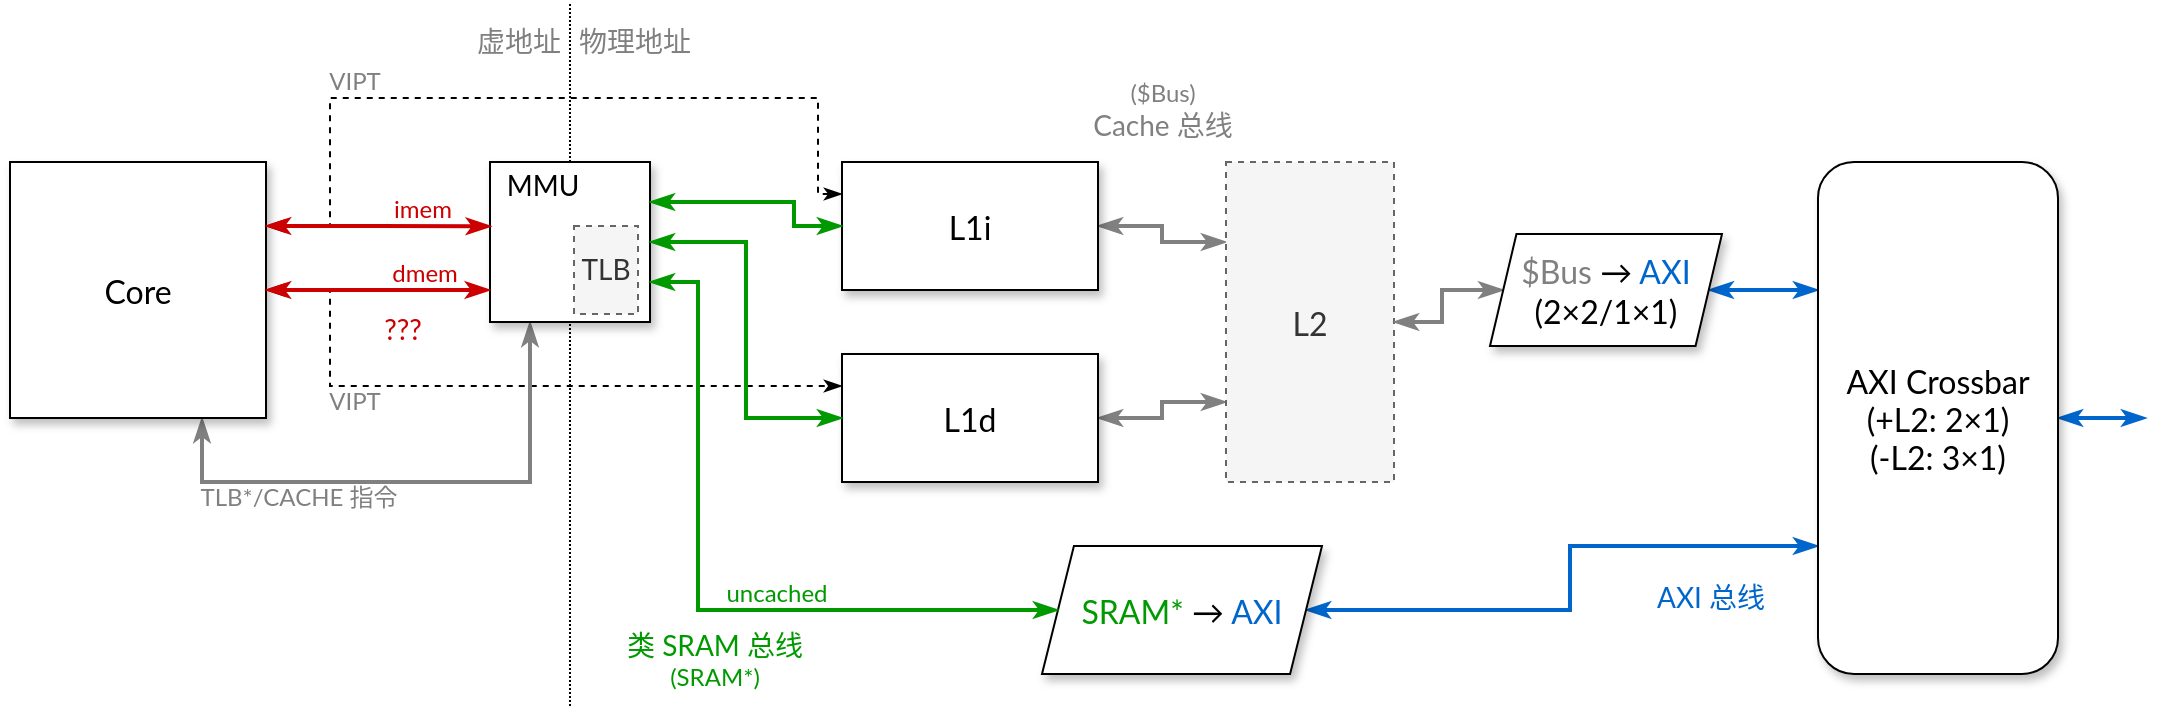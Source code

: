 <mxfile version="13.3.9" type="device"><diagram id="KAqjz7zcjYPBLz1x9ajG" name="Page-1"><mxGraphModel dx="1185" dy="707" grid="1" gridSize="4" guides="1" tooltips="1" connect="1" arrows="1" fold="1" page="1" pageScale="1" pageWidth="850" pageHeight="1100" math="0" shadow="0"><root><mxCell id="0"/><mxCell id="1" parent="0"/><mxCell id="pgW4turYCSJJqPB_iv1n-37" value="" style="endArrow=none;html=1;strokeWidth=1;fontFamily=Lato;fontSize=12;fontColor=#CC0000;dashed=1;dashPattern=1 1;" edge="1" parent="1"><mxGeometry width="50" height="50" relative="1" as="geometry"><mxPoint x="440" y="624" as="sourcePoint"/><mxPoint x="440" y="272" as="targetPoint"/></mxGeometry></mxCell><mxCell id="pgW4turYCSJJqPB_iv1n-16" style="edgeStyle=orthogonalEdgeStyle;rounded=0;orthogonalLoop=1;jettySize=auto;html=1;exitX=1;exitY=0.25;exitDx=0;exitDy=0;entryX=0;entryY=0.25;entryDx=0;entryDy=0;startArrow=classicThin;startFill=1;endArrow=classicThin;endFill=1;fontFamily=Lato;fontSize=12;fontColor=#000000;dashed=1;" edge="1" parent="1" source="pgW4turYCSJJqPB_iv1n-1" target="pgW4turYCSJJqPB_iv1n-10"><mxGeometry relative="1" as="geometry"><Array as="points"><mxPoint x="320" y="384"/><mxPoint x="320" y="320"/><mxPoint x="564" y="320"/><mxPoint x="564" y="368"/></Array></mxGeometry></mxCell><mxCell id="pgW4turYCSJJqPB_iv1n-17" value="VIPT" style="edgeLabel;html=1;align=center;verticalAlign=middle;resizable=0;points=[];fontSize=12;fontFamily=Lato;labelBackgroundColor=none;fontColor=#808080;" vertex="1" connectable="0" parent="pgW4turYCSJJqPB_iv1n-16"><mxGeometry x="-0.079" y="2" relative="1" as="geometry"><mxPoint x="-76.4" y="-6" as="offset"/></mxGeometry></mxCell><mxCell id="pgW4turYCSJJqPB_iv1n-18" style="edgeStyle=orthogonalEdgeStyle;rounded=0;orthogonalLoop=1;jettySize=auto;html=1;exitX=1;exitY=0.5;exitDx=0;exitDy=0;entryX=0;entryY=0.25;entryDx=0;entryDy=0;dashed=1;startArrow=classicThin;startFill=1;endArrow=classicThin;endFill=1;fontFamily=Lato;fontSize=12;fontColor=#000000;" edge="1" parent="1" source="pgW4turYCSJJqPB_iv1n-1" target="pgW4turYCSJJqPB_iv1n-11"><mxGeometry relative="1" as="geometry"><Array as="points"><mxPoint x="320" y="416"/><mxPoint x="320" y="464"/></Array></mxGeometry></mxCell><mxCell id="pgW4turYCSJJqPB_iv1n-20" value="VIPT" style="edgeLabel;html=1;align=center;verticalAlign=middle;resizable=0;points=[];fontSize=12;fontFamily=Lato;labelBackgroundColor=none;fontColor=#808080;" vertex="1" connectable="0" parent="pgW4turYCSJJqPB_iv1n-18"><mxGeometry x="-0.571" relative="1" as="geometry"><mxPoint x="12.0" y="15.9" as="offset"/></mxGeometry></mxCell><mxCell id="pgW4turYCSJJqPB_iv1n-42" style="edgeStyle=orthogonalEdgeStyle;rounded=0;orthogonalLoop=1;jettySize=auto;html=1;exitX=0.75;exitY=1;exitDx=0;exitDy=0;entryX=0.25;entryY=1;entryDx=0;entryDy=0;startArrow=classicThin;startFill=1;endArrow=classicThin;endFill=1;strokeWidth=2;fontFamily=Lato;fontSize=12;fontColor=#009900;strokeColor=#808080;" edge="1" parent="1" source="pgW4turYCSJJqPB_iv1n-1" target="pgW4turYCSJJqPB_iv1n-2"><mxGeometry relative="1" as="geometry"><Array as="points"><mxPoint x="256" y="512"/><mxPoint x="420" y="512"/></Array></mxGeometry></mxCell><mxCell id="pgW4turYCSJJqPB_iv1n-43" value="TLB*/CACHE 指令" style="edgeLabel;html=1;align=center;verticalAlign=middle;resizable=0;points=[];fontSize=12;fontFamily=Lato;labelBackgroundColor=none;fontColor=#808080;" vertex="1" connectable="0" parent="pgW4turYCSJJqPB_iv1n-42"><mxGeometry x="0.184" y="-2" relative="1" as="geometry"><mxPoint x="-83.6" y="6" as="offset"/></mxGeometry></mxCell><mxCell id="pgW4turYCSJJqPB_iv1n-1" value="Core" style="rounded=0;whiteSpace=wrap;html=1;fontSize=16;fontFamily=Lato;shadow=1;" vertex="1" parent="1"><mxGeometry x="160" y="352" width="128" height="128" as="geometry"/></mxCell><mxCell id="pgW4turYCSJJqPB_iv1n-2" value="" style="whiteSpace=wrap;html=1;aspect=fixed;fontFamily=Lato;fontSize=16;shadow=1;" vertex="1" parent="1"><mxGeometry x="400" y="352" width="80" height="80" as="geometry"/></mxCell><mxCell id="pgW4turYCSJJqPB_iv1n-7" value="类 SRAM 总线" style="text;html=1;align=center;verticalAlign=middle;resizable=0;points=[];autosize=1;fontSize=14;fontFamily=Lato;labelBackgroundColor=none;fontColor=#009900;" vertex="1" parent="1"><mxGeometry x="460" y="582" width="104" height="24" as="geometry"/></mxCell><mxCell id="pgW4turYCSJJqPB_iv1n-25" style="edgeStyle=orthogonalEdgeStyle;rounded=0;orthogonalLoop=1;jettySize=auto;html=1;exitX=1;exitY=0.5;exitDx=0;exitDy=0;entryX=0;entryY=0.25;entryDx=0;entryDy=0;startArrow=classicThin;startFill=1;endArrow=classicThin;endFill=1;strokeWidth=2;fontFamily=Lato;fontSize=12;fontColor=none;strokeColor=#808080;" edge="1" parent="1" source="pgW4turYCSJJqPB_iv1n-10" target="pgW4turYCSJJqPB_iv1n-24"><mxGeometry relative="1" as="geometry"/></mxCell><mxCell id="pgW4turYCSJJqPB_iv1n-10" value="L1i" style="rounded=0;whiteSpace=wrap;html=1;labelBackgroundColor=none;fontFamily=Lato;fontSize=16;fontColor=#000000;shadow=1;" vertex="1" parent="1"><mxGeometry x="576" y="352" width="128" height="64" as="geometry"/></mxCell><mxCell id="pgW4turYCSJJqPB_iv1n-26" style="edgeStyle=orthogonalEdgeStyle;rounded=0;orthogonalLoop=1;jettySize=auto;html=1;exitX=1;exitY=0.5;exitDx=0;exitDy=0;entryX=0;entryY=0.75;entryDx=0;entryDy=0;startArrow=classicThin;startFill=1;endArrow=classicThin;endFill=1;strokeWidth=2;fontFamily=Lato;fontSize=12;fontColor=none;strokeColor=#808080;" edge="1" parent="1" source="pgW4turYCSJJqPB_iv1n-11" target="pgW4turYCSJJqPB_iv1n-24"><mxGeometry relative="1" as="geometry"/></mxCell><mxCell id="pgW4turYCSJJqPB_iv1n-11" value="L1d" style="rounded=0;whiteSpace=wrap;html=1;labelBackgroundColor=none;fontFamily=Lato;fontSize=16;fontColor=#000000;shadow=1;" vertex="1" parent="1"><mxGeometry x="576" y="448" width="128" height="64" as="geometry"/></mxCell><mxCell id="pgW4turYCSJJqPB_iv1n-32" style="edgeStyle=orthogonalEdgeStyle;rounded=0;orthogonalLoop=1;jettySize=auto;html=1;exitX=1;exitY=0.5;exitDx=0;exitDy=0;entryX=0;entryY=0.75;entryDx=0;entryDy=0;startArrow=classicThin;startFill=1;endArrow=classicThin;endFill=1;strokeWidth=2;fontFamily=Lato;fontSize=16;fontColor=#000000;strokeColor=#0066CC;" edge="1" parent="1" source="pgW4turYCSJJqPB_iv1n-14" target="pgW4turYCSJJqPB_iv1n-31"><mxGeometry relative="1" as="geometry"/></mxCell><mxCell id="pgW4turYCSJJqPB_iv1n-14" value="&lt;font color=&quot;#009900&quot;&gt;SRAM*&lt;/font&gt; → &lt;font color=&quot;#0066cc&quot;&gt;AXI&lt;/font&gt;" style="shape=parallelogram;perimeter=parallelogramPerimeter;whiteSpace=wrap;html=1;labelBackgroundColor=none;fontFamily=Lato;fontSize=16;fontColor=#000000;size=0.114;shadow=1;" vertex="1" parent="1"><mxGeometry x="676" y="544" width="140" height="64" as="geometry"/></mxCell><mxCell id="pgW4turYCSJJqPB_iv1n-12" style="edgeStyle=orthogonalEdgeStyle;rounded=0;orthogonalLoop=1;jettySize=auto;html=1;exitX=1;exitY=0.25;exitDx=0;exitDy=0;entryX=0;entryY=0.5;entryDx=0;entryDy=0;startArrow=classicThin;startFill=1;endArrow=classicThin;endFill=1;fontFamily=Lato;fontSize=12;fontColor=#000000;strokeColor=#009900;strokeWidth=2;" edge="1" parent="1" source="pgW4turYCSJJqPB_iv1n-2" target="pgW4turYCSJJqPB_iv1n-10"><mxGeometry relative="1" as="geometry"><Array as="points"><mxPoint x="552" y="372"/><mxPoint x="552" y="384"/></Array></mxGeometry></mxCell><mxCell id="pgW4turYCSJJqPB_iv1n-13" style="edgeStyle=orthogonalEdgeStyle;rounded=0;orthogonalLoop=1;jettySize=auto;html=1;exitX=1;exitY=0.5;exitDx=0;exitDy=0;entryX=0;entryY=0.5;entryDx=0;entryDy=0;startArrow=classicThin;startFill=1;endArrow=classicThin;endFill=1;fontFamily=Lato;fontSize=12;fontColor=#000000;strokeColor=#009900;strokeWidth=2;" edge="1" parent="1" source="pgW4turYCSJJqPB_iv1n-2" target="pgW4turYCSJJqPB_iv1n-11"><mxGeometry relative="1" as="geometry"/></mxCell><mxCell id="pgW4turYCSJJqPB_iv1n-15" style="edgeStyle=orthogonalEdgeStyle;rounded=0;orthogonalLoop=1;jettySize=auto;html=1;exitX=1;exitY=0.75;exitDx=0;exitDy=0;entryX=0;entryY=0.5;entryDx=0;entryDy=0;startArrow=classicThin;startFill=1;endArrow=classicThin;endFill=1;fontFamily=Lato;fontSize=12;fontColor=#000000;strokeColor=#009900;strokeWidth=2;" edge="1" parent="1" source="pgW4turYCSJJqPB_iv1n-2" target="pgW4turYCSJJqPB_iv1n-14"><mxGeometry relative="1" as="geometry"><Array as="points"><mxPoint x="504" y="412"/><mxPoint x="504" y="576"/></Array></mxGeometry></mxCell><mxCell id="pgW4turYCSJJqPB_iv1n-35" value="uncached" style="edgeLabel;html=1;align=center;verticalAlign=middle;resizable=0;points=[];fontSize=12;fontFamily=Lato;fontColor=#009900;labelBackgroundColor=none;" vertex="1" connectable="0" parent="pgW4turYCSJJqPB_iv1n-15"><mxGeometry x="0.587" relative="1" as="geometry"><mxPoint x="-65.66" y="-8" as="offset"/></mxGeometry></mxCell><mxCell id="pgW4turYCSJJqPB_iv1n-21" value="???" style="text;html=1;align=center;verticalAlign=middle;resizable=0;points=[];autosize=1;fontSize=14;fontFamily=Lato;fontColor=#CC0000;" vertex="1" parent="1"><mxGeometry x="340" y="424" width="32" height="24" as="geometry"/></mxCell><mxCell id="pgW4turYCSJJqPB_iv1n-4" style="edgeStyle=orthogonalEdgeStyle;rounded=0;orthogonalLoop=1;jettySize=auto;html=1;exitX=1;exitY=0.25;exitDx=0;exitDy=0;entryX=0.005;entryY=0.402;entryDx=0;entryDy=0;entryPerimeter=0;fontFamily=Lato;fontSize=16;endArrow=classicThin;endFill=1;startArrow=classicThin;startFill=1;strokeColor=#CC0000;strokeWidth=2;" edge="1" parent="1" source="pgW4turYCSJJqPB_iv1n-1" target="pgW4turYCSJJqPB_iv1n-2"><mxGeometry relative="1" as="geometry"><Array as="points"><mxPoint x="344" y="384"/></Array></mxGeometry></mxCell><mxCell id="pgW4turYCSJJqPB_iv1n-8" value="imem" style="edgeLabel;html=1;align=center;verticalAlign=middle;resizable=0;points=[];fontSize=12;fontFamily=Lato;labelBackgroundColor=none;fontColor=#CC0000;" vertex="1" connectable="0" parent="pgW4turYCSJJqPB_iv1n-4"><mxGeometry x="0.392" relative="1" as="geometry"><mxPoint y="-8.06" as="offset"/></mxGeometry></mxCell><mxCell id="pgW4turYCSJJqPB_iv1n-5" style="edgeStyle=orthogonalEdgeStyle;rounded=0;orthogonalLoop=1;jettySize=auto;html=1;exitX=1;exitY=0.5;exitDx=0;exitDy=0;entryX=-0.001;entryY=0.8;entryDx=0;entryDy=0;endArrow=classicThin;endFill=1;fontFamily=Lato;fontSize=16;entryPerimeter=0;startArrow=classicThin;startFill=1;strokeColor=#CC0000;strokeWidth=2;" edge="1" parent="1" source="pgW4turYCSJJqPB_iv1n-1" target="pgW4turYCSJJqPB_iv1n-2"><mxGeometry relative="1" as="geometry"/></mxCell><mxCell id="pgW4turYCSJJqPB_iv1n-9" value="dmem" style="edgeLabel;html=1;align=center;verticalAlign=middle;resizable=0;points=[];fontSize=12;fontFamily=Lato;labelBackgroundColor=none;fontColor=#CC0000;" vertex="1" connectable="0" parent="pgW4turYCSJJqPB_iv1n-5"><mxGeometry x="0.405" y="1" relative="1" as="geometry"><mxPoint y="-7" as="offset"/></mxGeometry></mxCell><mxCell id="pgW4turYCSJJqPB_iv1n-24" value="L2" style="rounded=0;whiteSpace=wrap;html=1;labelBackgroundColor=none;strokeColor=#666666;fontFamily=Lato;fontSize=16;fontColor=#333333;dashed=1;fillColor=#f5f5f5;" vertex="1" parent="1"><mxGeometry x="768" y="352" width="84" height="160" as="geometry"/></mxCell><mxCell id="pgW4turYCSJJqPB_iv1n-27" value="Cache 总线" style="text;html=1;align=center;verticalAlign=middle;resizable=0;points=[];autosize=1;fontSize=14;fontFamily=Lato;labelBackgroundColor=none;fontColor=#808080;" vertex="1" parent="1"><mxGeometry x="694" y="322" width="84" height="24" as="geometry"/></mxCell><mxCell id="pgW4turYCSJJqPB_iv1n-33" style="edgeStyle=orthogonalEdgeStyle;rounded=0;orthogonalLoop=1;jettySize=auto;html=1;exitX=1;exitY=0.5;exitDx=0;exitDy=0;entryX=0;entryY=0.25;entryDx=0;entryDy=0;startArrow=classicThin;startFill=1;endArrow=classicThin;endFill=1;strokeColor=#0066CC;strokeWidth=2;fontFamily=Lato;fontSize=16;fontColor=#000000;" edge="1" parent="1" source="pgW4turYCSJJqPB_iv1n-47" target="pgW4turYCSJJqPB_iv1n-31"><mxGeometry relative="1" as="geometry"><mxPoint x="996.0" y="432.0" as="sourcePoint"/></mxGeometry></mxCell><mxCell id="pgW4turYCSJJqPB_iv1n-40" style="edgeStyle=orthogonalEdgeStyle;rounded=0;orthogonalLoop=1;jettySize=auto;html=1;exitX=1;exitY=0.5;exitDx=0;exitDy=0;startArrow=classicThin;startFill=1;endArrow=classicThin;endFill=1;strokeWidth=2;fontFamily=Lato;fontSize=12;fontColor=#000000;strokeColor=#0066CC;" edge="1" parent="1" source="pgW4turYCSJJqPB_iv1n-31"><mxGeometry relative="1" as="geometry"><mxPoint x="1228" y="480" as="targetPoint"/></mxGeometry></mxCell><mxCell id="pgW4turYCSJJqPB_iv1n-31" value="AXI Crossbar&lt;br&gt;(+L2: 2×1)&lt;br&gt;(-L2: 3×1)" style="rounded=1;whiteSpace=wrap;html=1;labelBackgroundColor=none;strokeColor=#000000;fontFamily=Lato;fontSize=16;shadow=1;" vertex="1" parent="1"><mxGeometry x="1064" y="352" width="120" height="256" as="geometry"/></mxCell><mxCell id="pgW4turYCSJJqPB_iv1n-34" value="AXI 总线" style="text;html=1;align=center;verticalAlign=middle;resizable=0;points=[];autosize=1;fontSize=14;fontFamily=Lato;fontColor=#0066CC;" vertex="1" parent="1"><mxGeometry x="976" y="558" width="68" height="24" as="geometry"/></mxCell><mxCell id="pgW4turYCSJJqPB_iv1n-38" value="虚地址" style="text;html=1;align=center;verticalAlign=middle;resizable=0;points=[];autosize=1;fontSize=14;fontFamily=Lato;fontColor=#808080;" vertex="1" parent="1"><mxGeometry x="386" y="280" width="56" height="24" as="geometry"/></mxCell><mxCell id="pgW4turYCSJJqPB_iv1n-39" value="物理地址" style="text;html=1;align=center;verticalAlign=middle;resizable=0;points=[];autosize=1;fontSize=14;fontFamily=Lato;fontColor=#808080;" vertex="1" parent="1"><mxGeometry x="436" y="280" width="72" height="24" as="geometry"/></mxCell><mxCell id="pgW4turYCSJJqPB_iv1n-41" value="(SRAM*)" style="text;html=1;align=center;verticalAlign=middle;resizable=0;points=[];autosize=1;fontSize=12;fontFamily=Lato;fontColor=#009900;" vertex="1" parent="1"><mxGeometry x="482" y="600" width="60" height="20" as="geometry"/></mxCell><mxCell id="pgW4turYCSJJqPB_iv1n-44" value="TLB" style="rounded=0;whiteSpace=wrap;html=1;shadow=0;labelBackgroundColor=none;strokeColor=#666666;fontFamily=Lato;fontSize=14;fontColor=#333333;fillColor=#f5f5f5;dashed=1;" vertex="1" parent="1"><mxGeometry x="442" y="384" width="32" height="44" as="geometry"/></mxCell><mxCell id="pgW4turYCSJJqPB_iv1n-45" value="MMU" style="text;html=1;align=center;verticalAlign=middle;resizable=0;points=[];autosize=1;fontSize=14;fontFamily=Lato;" vertex="1" parent="1"><mxGeometry x="400" y="352" width="52" height="24" as="geometry"/></mxCell><mxCell id="pgW4turYCSJJqPB_iv1n-48" style="edgeStyle=orthogonalEdgeStyle;rounded=0;orthogonalLoop=1;jettySize=auto;html=1;exitX=0;exitY=0.5;exitDx=0;exitDy=0;entryX=1;entryY=0.5;entryDx=0;entryDy=0;startArrow=classicThin;startFill=1;endArrow=classicThin;endFill=1;strokeColor=#808080;strokeWidth=2;fontFamily=Lato;fontSize=14;fontColor=#808080;" edge="1" parent="1" source="pgW4turYCSJJqPB_iv1n-47" target="pgW4turYCSJJqPB_iv1n-24"><mxGeometry relative="1" as="geometry"/></mxCell><mxCell id="pgW4turYCSJJqPB_iv1n-47" value="&lt;font color=&quot;#808080&quot;&gt;$Bus&lt;/font&gt; → &lt;font color=&quot;#0066cc&quot;&gt;AXI&lt;/font&gt;&lt;br&gt;(2×2/1×1)" style="shape=parallelogram;perimeter=parallelogramPerimeter;whiteSpace=wrap;html=1;labelBackgroundColor=none;fontFamily=Lato;fontSize=16;fontColor=#000000;size=0.114;shadow=1;" vertex="1" parent="1"><mxGeometry x="900" y="388" width="116" height="56" as="geometry"/></mxCell><mxCell id="pgW4turYCSJJqPB_iv1n-49" value="($Bus)" style="text;html=1;align=center;verticalAlign=middle;resizable=0;points=[];autosize=1;fontSize=12;fontFamily=Lato;fontColor=#808080;" vertex="1" parent="1"><mxGeometry x="712" y="308" width="48" height="20" as="geometry"/></mxCell></root></mxGraphModel></diagram></mxfile>
